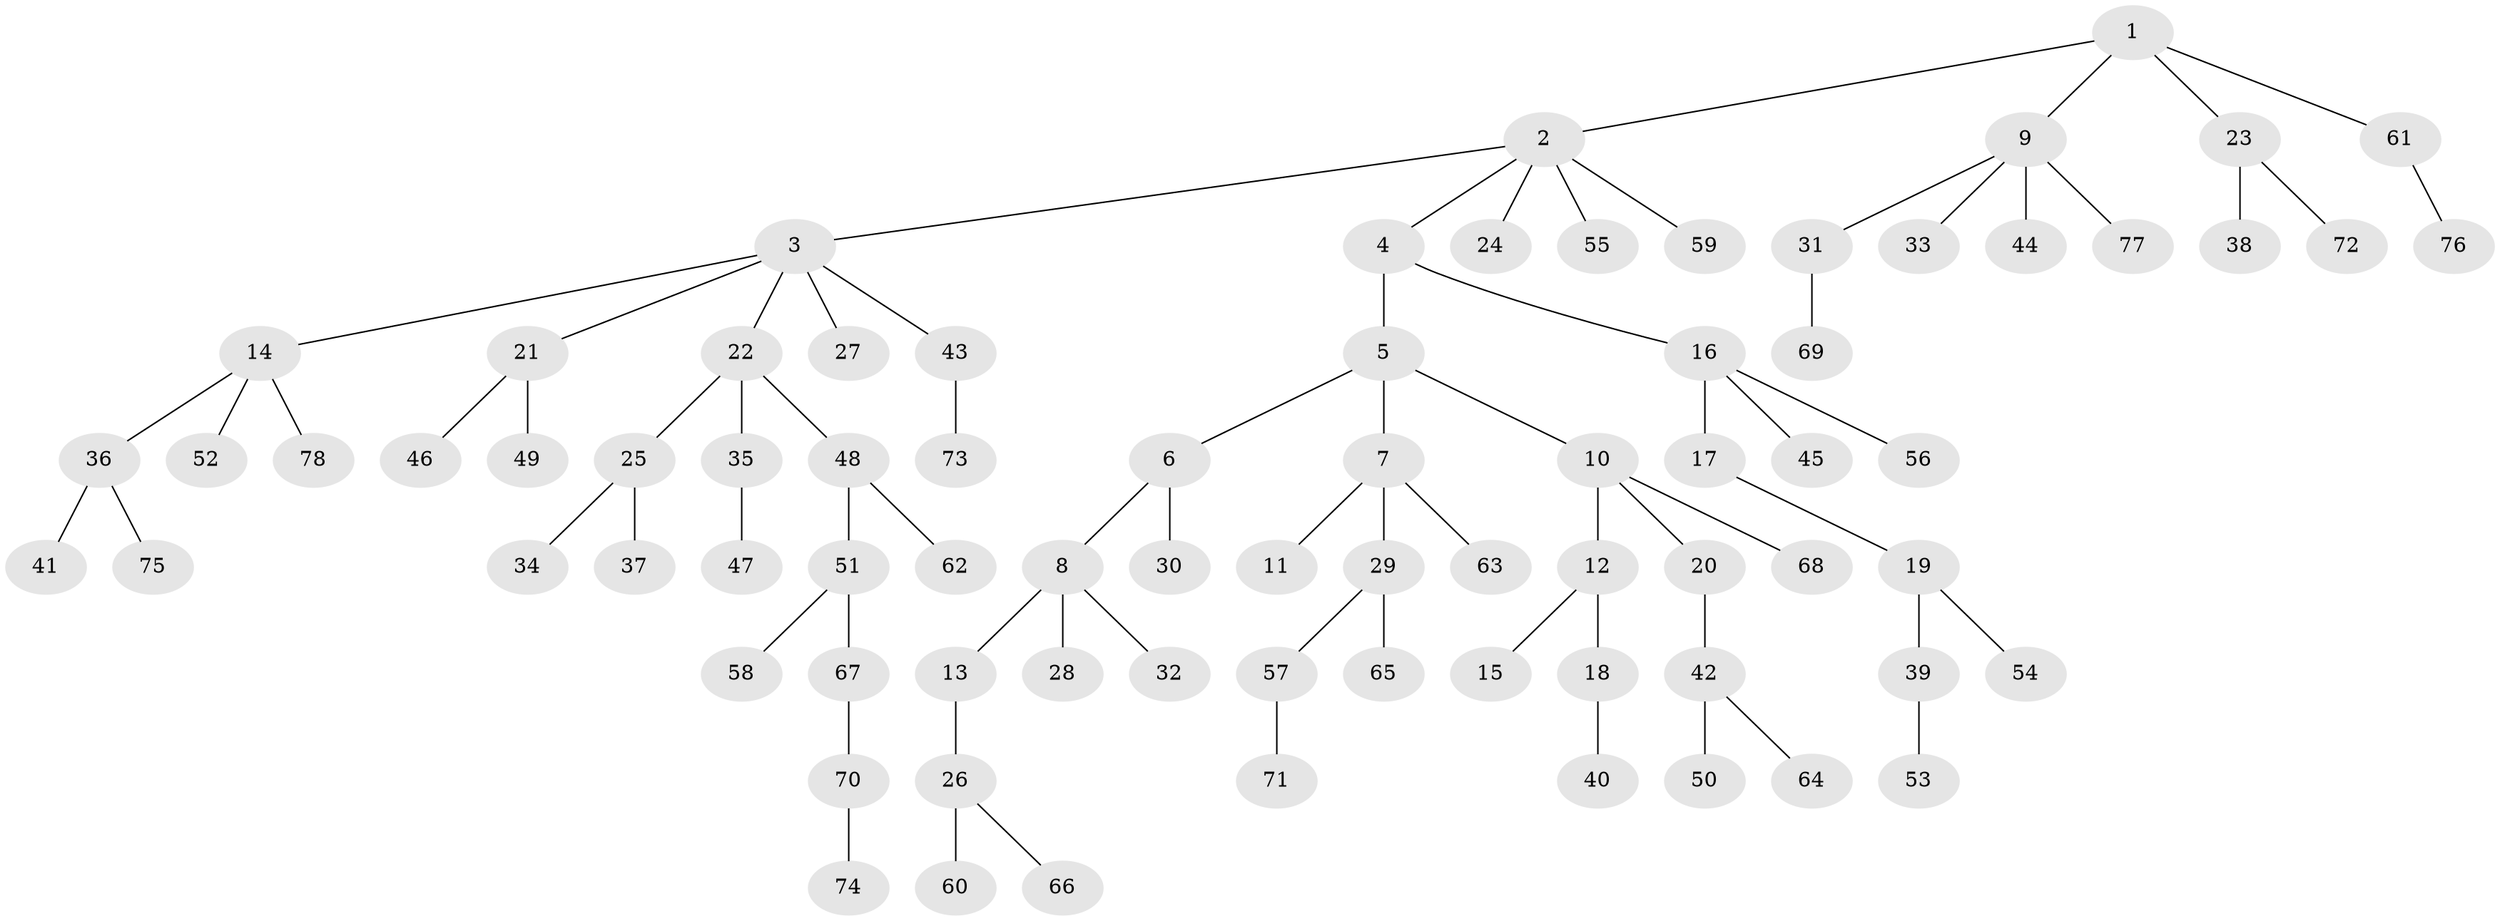 // coarse degree distribution, {1: 0.7391304347826086, 2: 0.17391304347826086, 10: 0.043478260869565216, 9: 0.043478260869565216}
// Generated by graph-tools (version 1.1) at 2025/55/03/04/25 21:55:51]
// undirected, 78 vertices, 77 edges
graph export_dot {
graph [start="1"]
  node [color=gray90,style=filled];
  1;
  2;
  3;
  4;
  5;
  6;
  7;
  8;
  9;
  10;
  11;
  12;
  13;
  14;
  15;
  16;
  17;
  18;
  19;
  20;
  21;
  22;
  23;
  24;
  25;
  26;
  27;
  28;
  29;
  30;
  31;
  32;
  33;
  34;
  35;
  36;
  37;
  38;
  39;
  40;
  41;
  42;
  43;
  44;
  45;
  46;
  47;
  48;
  49;
  50;
  51;
  52;
  53;
  54;
  55;
  56;
  57;
  58;
  59;
  60;
  61;
  62;
  63;
  64;
  65;
  66;
  67;
  68;
  69;
  70;
  71;
  72;
  73;
  74;
  75;
  76;
  77;
  78;
  1 -- 2;
  1 -- 9;
  1 -- 23;
  1 -- 61;
  2 -- 3;
  2 -- 4;
  2 -- 24;
  2 -- 55;
  2 -- 59;
  3 -- 14;
  3 -- 21;
  3 -- 22;
  3 -- 27;
  3 -- 43;
  4 -- 5;
  4 -- 16;
  5 -- 6;
  5 -- 7;
  5 -- 10;
  6 -- 8;
  6 -- 30;
  7 -- 11;
  7 -- 29;
  7 -- 63;
  8 -- 13;
  8 -- 28;
  8 -- 32;
  9 -- 31;
  9 -- 33;
  9 -- 44;
  9 -- 77;
  10 -- 12;
  10 -- 20;
  10 -- 68;
  12 -- 15;
  12 -- 18;
  13 -- 26;
  14 -- 36;
  14 -- 52;
  14 -- 78;
  16 -- 17;
  16 -- 45;
  16 -- 56;
  17 -- 19;
  18 -- 40;
  19 -- 39;
  19 -- 54;
  20 -- 42;
  21 -- 46;
  21 -- 49;
  22 -- 25;
  22 -- 35;
  22 -- 48;
  23 -- 38;
  23 -- 72;
  25 -- 34;
  25 -- 37;
  26 -- 60;
  26 -- 66;
  29 -- 57;
  29 -- 65;
  31 -- 69;
  35 -- 47;
  36 -- 41;
  36 -- 75;
  39 -- 53;
  42 -- 50;
  42 -- 64;
  43 -- 73;
  48 -- 51;
  48 -- 62;
  51 -- 58;
  51 -- 67;
  57 -- 71;
  61 -- 76;
  67 -- 70;
  70 -- 74;
}
